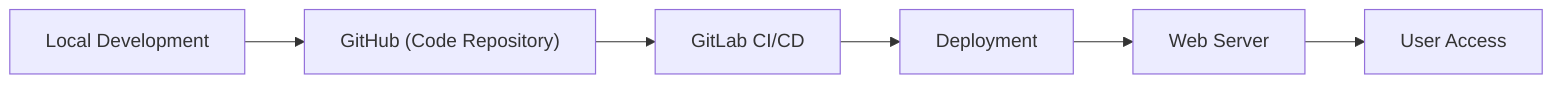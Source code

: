 graph LR
    A["Local Development"] --> B["GitHub (Code Repository)"]
    B --> C["GitLab CI/CD"]
    C --> D["Deployment"]
    D --> E["Web Server"]
    E --> F["User Access"]